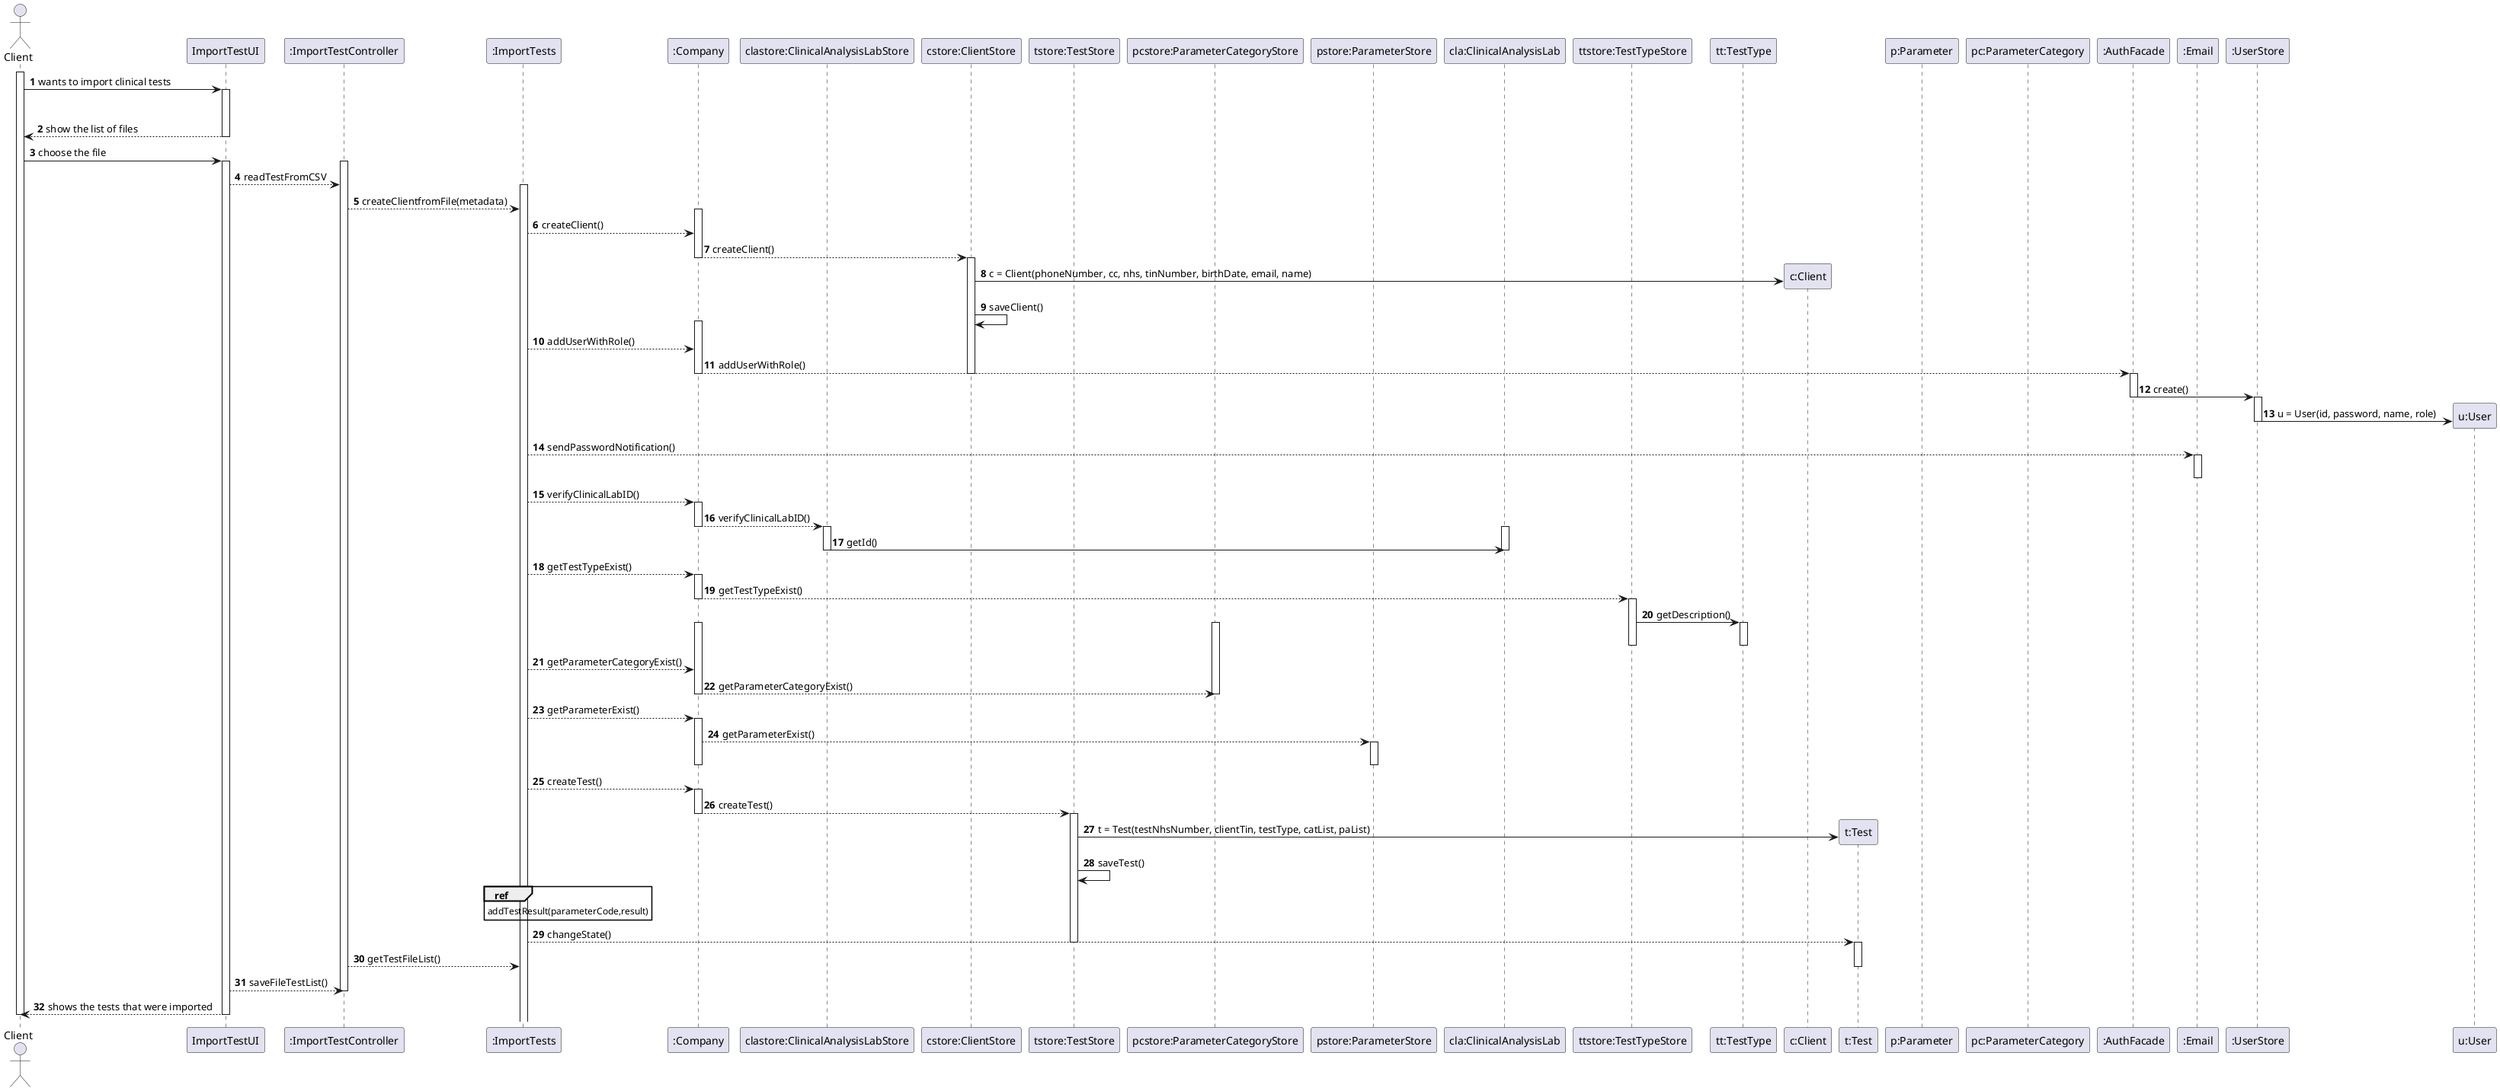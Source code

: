 @startuml
autonumber
actor Client as C
participant "ImportTestUI" as UI
participant ":ImportTestController" as CTRL
participant ":ImportTests" as Imp
participant ":Company" as company
participant "clastore:ClinicalAnalysisLabStore" as clastore
participant "cstore:ClientStore" as cstore
participant "tstore:TestStore" as tstore
participant "pcstore:ParameterCategoryStore" as pcstore
participant "pstore:ParameterStore" as pstore
participant "cla:ClinicalAnalysisLab" as cla
participant "ttstore:TestTypeStore" as ttstore
participant "tt:TestType" as tt
participant "c:Client" as c
participant "t:Test" as t
participant "p:Parameter" as p
participant "pc:ParameterCategory" as pc
participant ":AuthFacade" as Auth
participant ":Email" as Email
participant ":UserStore" as ustore
participant "u:User" as u





activate C
C -> UI: wants to import clinical tests
activate UI
deactivate CTRL
UI --> C: show the list of files
deactivate UI

C -> UI: choose the file
activate UI
activate CTRL
UI --> CTRL :readTestFromCSV



activate Imp
CTRL --> Imp: createClientfromFile(metadata)

activate company
Imp --> company: createClient()
company --> cstore: createClient()
deactivate company
activate cstore
cstore -> c** : c = Client(phoneNumber, cc, nhs, tinNumber, birthDate, email, name)
cstore -> cstore: saveClient()
activate company
Imp --> company: addUserWithRole()
company --> Auth: addUserWithRole()
deactivate company
deactivate cstore
activate Auth
Auth -> ustore:create()
deactivate Auth
activate ustore
ustore -> u**: u = User(id, password, name, role)
deactivate ustore
Imp --> Email: sendPasswordNotification()
activate Email
deactivate Email




Imp --> company: verifyClinicalLabID()
activate company
company --> clastore: verifyClinicalLabID()
deactivate company
activate clastore
activate cla
clastore -> cla: getId()
deactivate clastore
deactivate cla



Imp --> company: getTestTypeExist()
activate company
company --> ttstore: getTestTypeExist()
deactivate company
activate ttstore
ttstore -> tt : getDescription()
activate tt
deactivate ttstore
deactivate tt







activate pcstore

activate company

Imp --> company: getParameterCategoryExist()
company --> pcstore: getParameterCategoryExist()
deactivate company

deactivate pcstore
deactivate company



Imp --> company: getParameterExist()
activate company
company --> pstore: getParameterExist()

activate pstore

deactivate company
deactivate pstore

Imp --> company: createTest()

activate company
company --> tstore: createTest()
deactivate company
activate tstore
tstore -> t**: t = Test(testNhsNumber, clientTin, testType, catList, paList)
tstore -> tstore: saveTest()
ref over Imp: addTestResult(parameterCode,result)


Imp --> t:changeState()
deactivate tstore
activate t

CTRL --> Imp: getTestFileList()
deactivate t


UI --> CTRL :saveFileTestList()


deactivate CTRL


UI --> C: shows the tests that were imported
deactivate UI





deactivate UI
deactivate C
@enduml